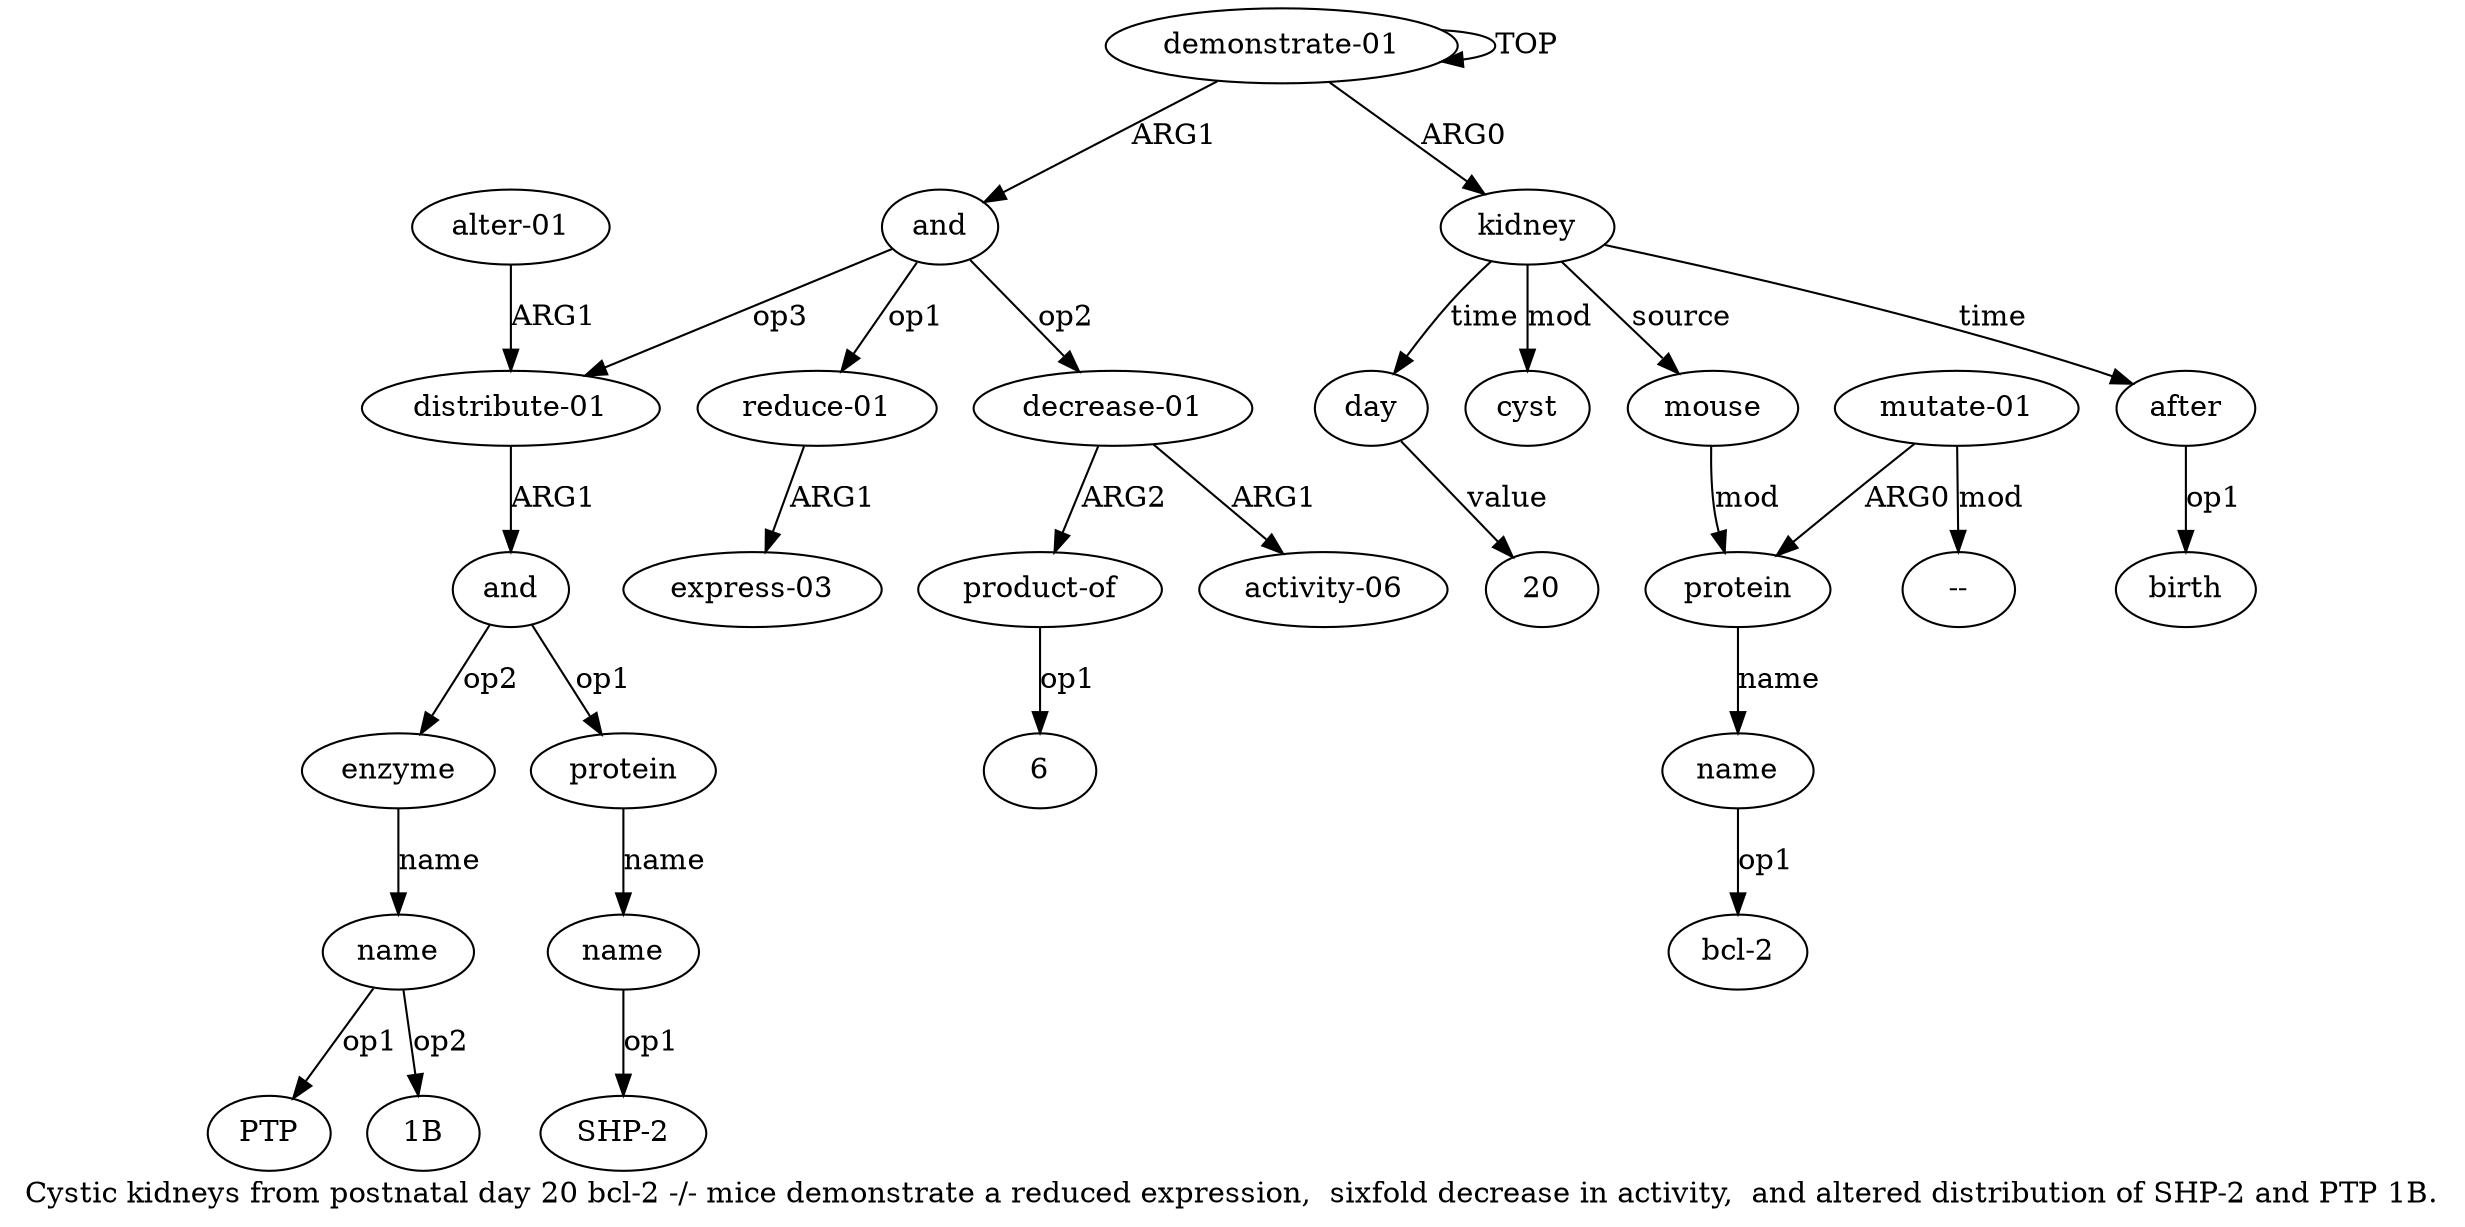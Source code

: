 digraph  {
	graph [label="Cystic kidneys from postnatal day 20 bcl-2 -/- mice demonstrate a reduced expression,  sixfold decrease in activity,  and altered \
distribution of SHP-2 and PTP 1B."];
	node [label="\N"];
	a20	 [color=black,
		gold_ind=20,
		gold_label=enzyme,
		label=enzyme,
		test_ind=20,
		test_label=enzyme];
	a21	 [color=black,
		gold_ind=21,
		gold_label=name,
		label=name,
		test_ind=21,
		test_label=name];
	a20 -> a21 [key=0,
	color=black,
	gold_label=name,
	label=name,
	test_label=name];
"a21 PTP" [color=black,
	gold_ind=-1,
	gold_label=PTP,
	label=PTP,
	test_ind=-1,
	test_label=PTP];
a21 -> "a21 PTP" [key=0,
color=black,
gold_label=op1,
label=op1,
test_label=op1];
"a21 1B" [color=black,
gold_ind=-1,
gold_label="1B",
label="1B",
test_ind=-1,
test_label="1B"];
a21 -> "a21 1B" [key=0,
color=black,
gold_label=op2,
label=op2,
test_label=op2];
a22 [color=black,
gold_ind=22,
gold_label="alter-01",
label="alter-01",
test_ind=22,
test_label="alter-01"];
a16 [color=black,
gold_ind=16,
gold_label="distribute-01",
label="distribute-01",
test_ind=16,
test_label="distribute-01"];
a22 -> a16 [key=0,
color=black,
gold_label=ARG1,
label=ARG1,
test_label=ARG1];
"a15 6" [color=black,
gold_ind=-1,
gold_label=6,
label=6,
test_ind=-1,
test_label=6];
"a7 --" [color=black,
gold_ind=-1,
gold_label="--",
label="--",
test_ind=-1,
test_label="--"];
"a6 bcl-2" [color=black,
gold_ind=-1,
gold_label="bcl-2",
label="bcl-2",
test_ind=-1,
test_label="bcl-2"];
a15 [color=black,
gold_ind=15,
gold_label="product-of",
label="product-of",
test_ind=15,
test_label="product-of"];
a15 -> "a15 6" [key=0,
color=black,
gold_label=op1,
label=op1,
test_label=op1];
a14 [color=black,
gold_ind=14,
gold_label="activity-06",
label="activity-06",
test_ind=14,
test_label="activity-06"];
a17 [color=black,
gold_ind=17,
gold_label=and,
label=and,
test_ind=17,
test_label=and];
a17 -> a20 [key=0,
color=black,
gold_label=op2,
label=op2,
test_label=op2];
a18 [color=black,
gold_ind=18,
gold_label=protein,
label=protein,
test_ind=18,
test_label=protein];
a17 -> a18 [key=0,
color=black,
gold_label=op1,
label=op1,
test_label=op1];
a16 -> a17 [key=0,
color=black,
gold_label=ARG1,
label=ARG1,
test_label=ARG1];
a11 [color=black,
gold_ind=11,
gold_label="reduce-01",
label="reduce-01",
test_ind=11,
test_label="reduce-01"];
a12 [color=black,
gold_ind=12,
gold_label="express-03",
label="express-03",
test_ind=12,
test_label="express-03"];
a11 -> a12 [key=0,
color=black,
gold_label=ARG1,
label=ARG1,
test_label=ARG1];
a10 [color=black,
gold_ind=10,
gold_label=and,
label=and,
test_ind=10,
test_label=and];
a10 -> a16 [key=0,
color=black,
gold_label=op3,
label=op3,
test_label=op3];
a10 -> a11 [key=0,
color=black,
gold_label=op1,
label=op1,
test_label=op1];
a13 [color=black,
gold_ind=13,
gold_label="decrease-01",
label="decrease-01",
test_ind=13,
test_label="decrease-01"];
a10 -> a13 [key=0,
color=black,
gold_label=op2,
label=op2,
test_label=op2];
a13 -> a15 [key=0,
color=black,
gold_label=ARG2,
label=ARG2,
test_label=ARG2];
a13 -> a14 [key=0,
color=black,
gold_label=ARG1,
label=ARG1,
test_label=ARG1];
a19 [color=black,
gold_ind=19,
gold_label=name,
label=name,
test_ind=19,
test_label=name];
"a19 SHP-2" [color=black,
gold_ind=-1,
gold_label="SHP-2",
label="SHP-2",
test_ind=-1,
test_label="SHP-2"];
a19 -> "a19 SHP-2" [key=0,
color=black,
gold_label=op1,
label=op1,
test_label=op1];
a18 -> a19 [key=0,
color=black,
gold_label=name,
label=name,
test_label=name];
a1 [color=black,
gold_ind=1,
gold_label=kidney,
label=kidney,
test_ind=1,
test_label=kidney];
a3 [color=black,
gold_ind=3,
gold_label=day,
label=day,
test_ind=3,
test_label=day];
a1 -> a3 [key=0,
color=black,
gold_label=time,
label=time,
test_label=time];
a2 [color=black,
gold_ind=2,
gold_label=cyst,
label=cyst,
test_ind=2,
test_label=cyst];
a1 -> a2 [key=0,
color=black,
gold_label=mod,
label=mod,
test_label=mod];
a4 [color=black,
gold_ind=4,
gold_label=mouse,
label=mouse,
test_ind=4,
test_label=mouse];
a1 -> a4 [key=0,
color=black,
gold_label=source,
label=source,
test_label=source];
a8 [color=black,
gold_ind=8,
gold_label=after,
label=after,
test_ind=8,
test_label=after];
a1 -> a8 [key=0,
color=black,
gold_label=time,
label=time,
test_label=time];
a0 [color=black,
gold_ind=0,
gold_label="demonstrate-01",
label="demonstrate-01",
test_ind=0,
test_label="demonstrate-01"];
a0 -> a10 [key=0,
color=black,
gold_label=ARG1,
label=ARG1,
test_label=ARG1];
a0 -> a1 [key=0,
color=black,
gold_label=ARG0,
label=ARG0,
test_label=ARG0];
a0 -> a0 [key=0,
color=black,
gold_label=TOP,
label=TOP,
test_label=TOP];
"a3 20" [color=black,
gold_ind=-1,
gold_label=20,
label=20,
test_ind=-1,
test_label=20];
a3 -> "a3 20" [key=0,
color=black,
gold_label=value,
label=value,
test_label=value];
a5 [color=black,
gold_ind=5,
gold_label=protein,
label=protein,
test_ind=5,
test_label=protein];
a6 [color=black,
gold_ind=6,
gold_label=name,
label=name,
test_ind=6,
test_label=name];
a5 -> a6 [key=0,
color=black,
gold_label=name,
label=name,
test_label=name];
a4 -> a5 [key=0,
color=black,
gold_label=mod,
label=mod,
test_label=mod];
a7 [color=black,
gold_ind=7,
gold_label="mutate-01",
label="mutate-01",
test_ind=7,
test_label="mutate-01"];
a7 -> "a7 --" [key=0,
color=black,
gold_label=mod,
label=mod,
test_label=mod];
a7 -> a5 [key=0,
color=black,
gold_label=ARG0,
label=ARG0,
test_label=ARG0];
a6 -> "a6 bcl-2" [key=0,
color=black,
gold_label=op1,
label=op1,
test_label=op1];
a9 [color=black,
gold_ind=9,
gold_label=birth,
label=birth,
test_ind=9,
test_label=birth];
a8 -> a9 [key=0,
color=black,
gold_label=op1,
label=op1,
test_label=op1];
}
